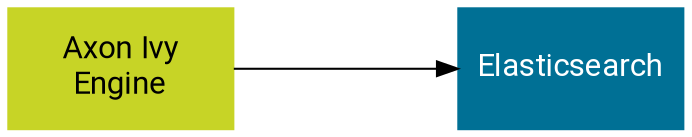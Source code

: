 digraph overview {
  layout=neato;

  node [shape=box, height="0.8", width="2", color="#007095", style=filled, fixedsize="true", margin=0, 
        fontname="Roboto,Helvetica Neue,Arial,sans-serif", fontcolor="white", fontsize=15
       ]; 
       
  /* nodes */
  engine [label="Axon Ivy\nEngine",      pos="0.0,2.5!", height="0.8", width="1.5", color="#C7D426", fontcolor="black"];
  elasticsearch [ label="Elasticsearch", pos="3.0,2.5!", height="0.8", width="1.5",]
  
  /* edges */
  engine -> elasticsearch;
  
  /* edge labels */
    engine_elasticsearch [label="HTTP\n \nHTTPS", pos="1.5,2.5!", shape=none, fillcolor=none, fontsize="11"];
}